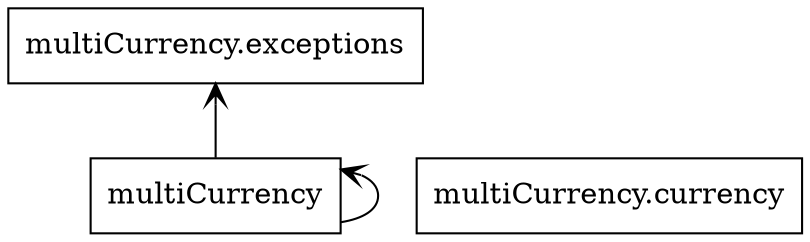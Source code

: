 digraph "packages" {
rankdir=BT
charset="utf-8"
"multiCurrency" [color="black", label="multiCurrency", shape="box", style="solid"];
"multiCurrency.currency" [color="black", label="multiCurrency.currency", shape="box", style="solid"];
"multiCurrency.exceptions" [color="black", label="multiCurrency.exceptions", shape="box", style="solid"];
"multiCurrency" -> "multiCurrency" [arrowhead="open", arrowtail="none"];
"multiCurrency" -> "multiCurrency.exceptions" [arrowhead="open", arrowtail="none"];
}
